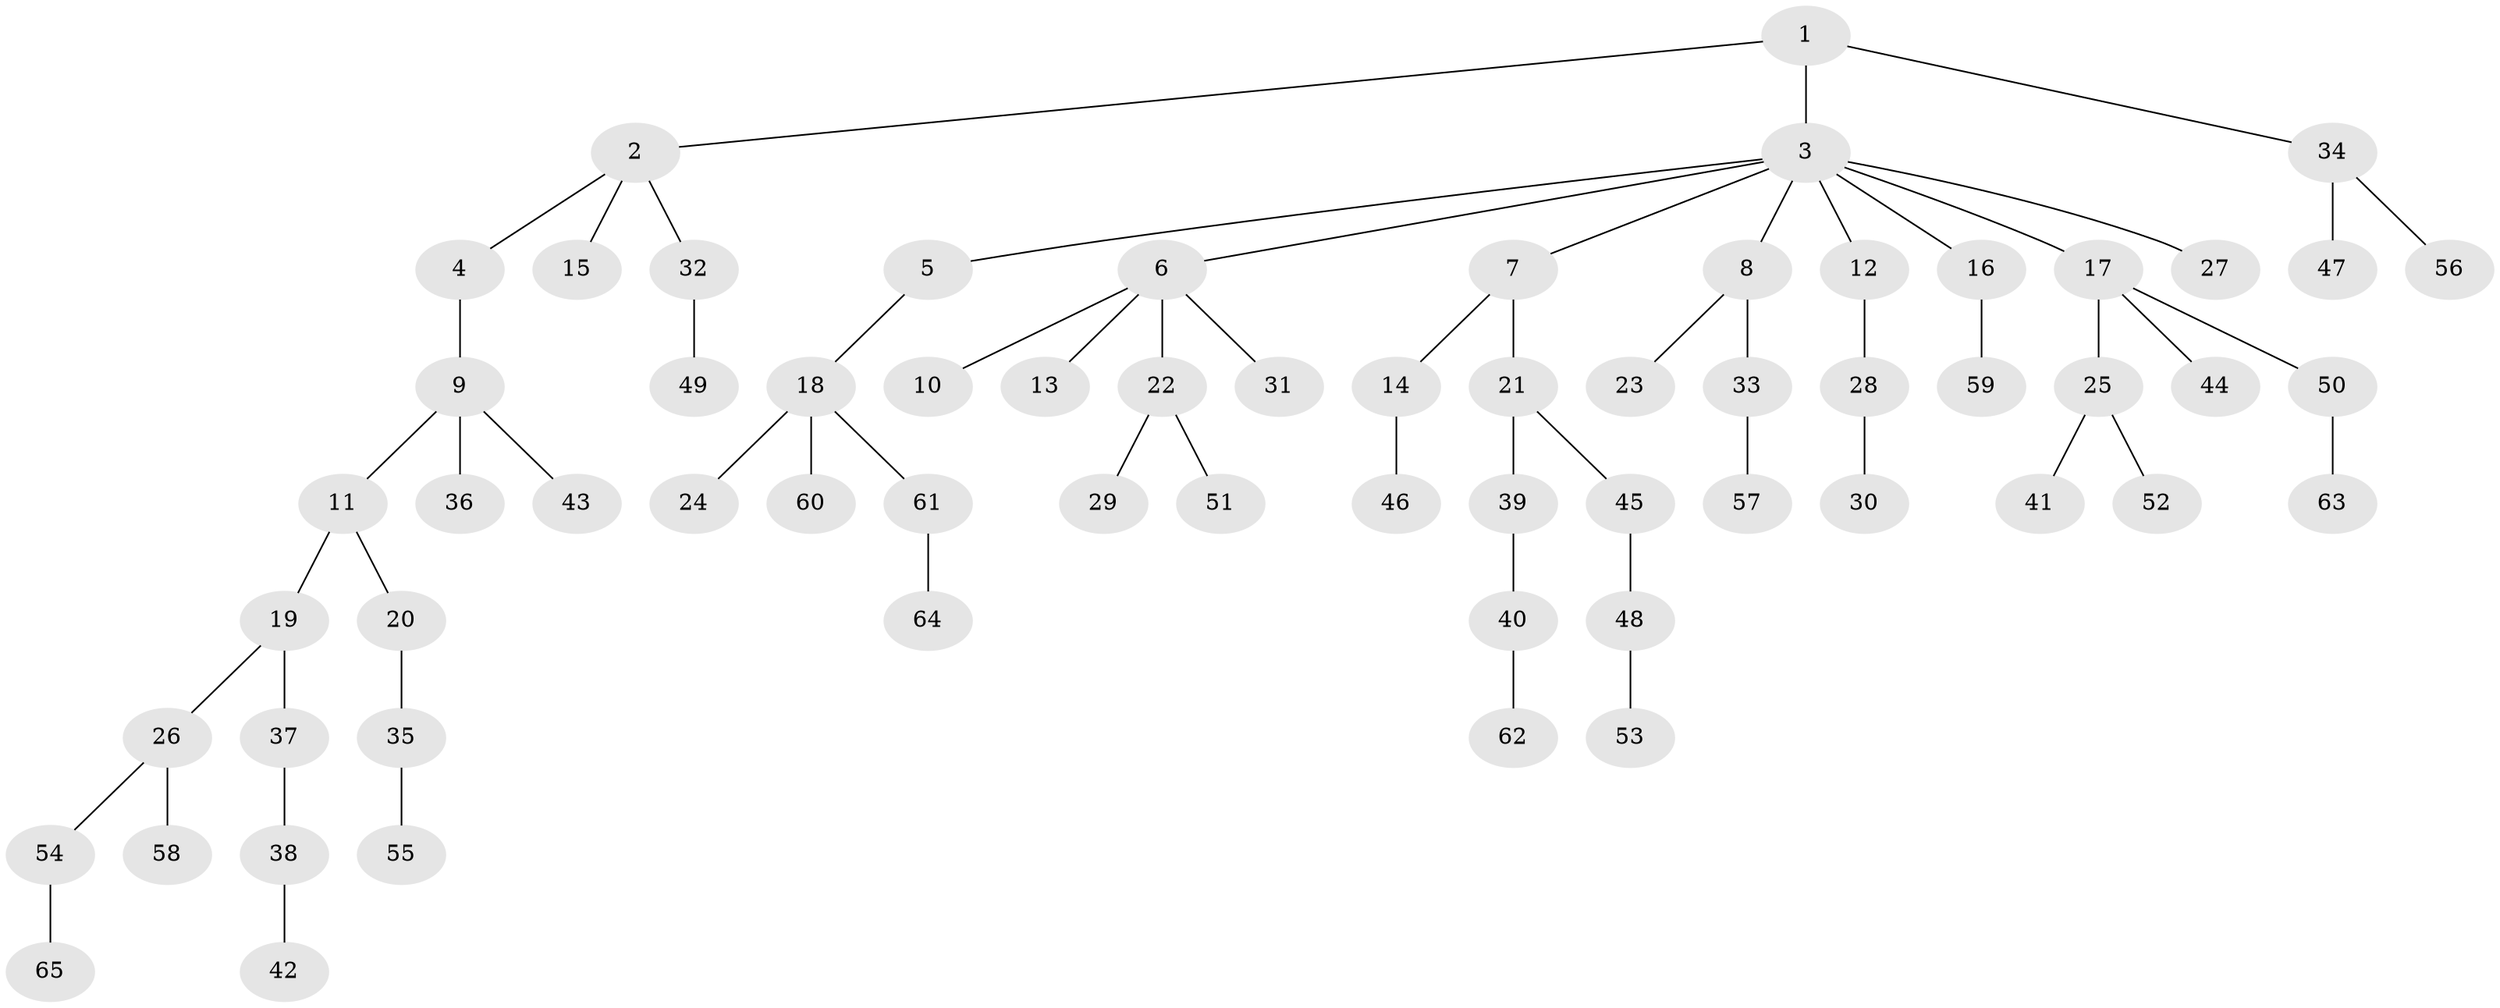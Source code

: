 // Generated by graph-tools (version 1.1) at 2025/50/03/09/25 03:50:22]
// undirected, 65 vertices, 64 edges
graph export_dot {
graph [start="1"]
  node [color=gray90,style=filled];
  1;
  2;
  3;
  4;
  5;
  6;
  7;
  8;
  9;
  10;
  11;
  12;
  13;
  14;
  15;
  16;
  17;
  18;
  19;
  20;
  21;
  22;
  23;
  24;
  25;
  26;
  27;
  28;
  29;
  30;
  31;
  32;
  33;
  34;
  35;
  36;
  37;
  38;
  39;
  40;
  41;
  42;
  43;
  44;
  45;
  46;
  47;
  48;
  49;
  50;
  51;
  52;
  53;
  54;
  55;
  56;
  57;
  58;
  59;
  60;
  61;
  62;
  63;
  64;
  65;
  1 -- 2;
  1 -- 3;
  1 -- 34;
  2 -- 4;
  2 -- 15;
  2 -- 32;
  3 -- 5;
  3 -- 6;
  3 -- 7;
  3 -- 8;
  3 -- 12;
  3 -- 16;
  3 -- 17;
  3 -- 27;
  4 -- 9;
  5 -- 18;
  6 -- 10;
  6 -- 13;
  6 -- 22;
  6 -- 31;
  7 -- 14;
  7 -- 21;
  8 -- 23;
  8 -- 33;
  9 -- 11;
  9 -- 36;
  9 -- 43;
  11 -- 19;
  11 -- 20;
  12 -- 28;
  14 -- 46;
  16 -- 59;
  17 -- 25;
  17 -- 44;
  17 -- 50;
  18 -- 24;
  18 -- 60;
  18 -- 61;
  19 -- 26;
  19 -- 37;
  20 -- 35;
  21 -- 39;
  21 -- 45;
  22 -- 29;
  22 -- 51;
  25 -- 41;
  25 -- 52;
  26 -- 54;
  26 -- 58;
  28 -- 30;
  32 -- 49;
  33 -- 57;
  34 -- 47;
  34 -- 56;
  35 -- 55;
  37 -- 38;
  38 -- 42;
  39 -- 40;
  40 -- 62;
  45 -- 48;
  48 -- 53;
  50 -- 63;
  54 -- 65;
  61 -- 64;
}
